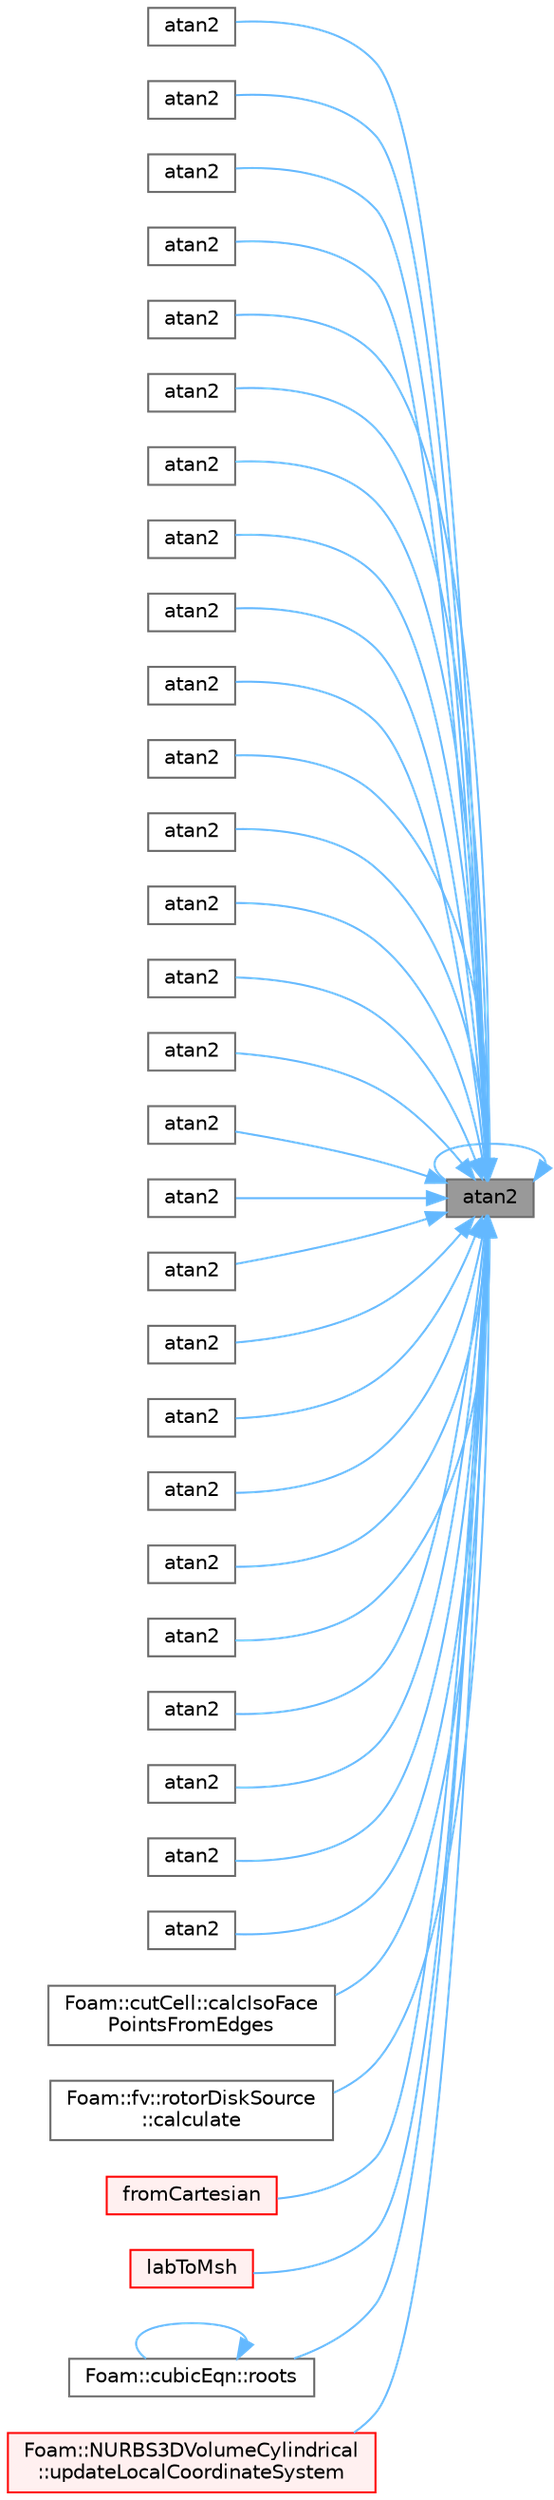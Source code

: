digraph "atan2"
{
 // LATEX_PDF_SIZE
  bgcolor="transparent";
  edge [fontname=Helvetica,fontsize=10,labelfontname=Helvetica,labelfontsize=10];
  node [fontname=Helvetica,fontsize=10,shape=box,height=0.2,width=0.4];
  rankdir="RL";
  Node1 [id="Node000001",label="atan2",height=0.2,width=0.4,color="gray40", fillcolor="grey60", style="filled", fontcolor="black",tooltip=" "];
  Node1 -> Node2 [id="edge1_Node000001_Node000002",dir="back",color="steelblue1",style="solid",tooltip=" "];
  Node2 [id="Node000002",label="atan2",height=0.2,width=0.4,color="grey40", fillcolor="white", style="filled",URL="$namespaceFoam.html#afc3bf422185a1ca2610b15c8a4251d78",tooltip=" "];
  Node1 -> Node3 [id="edge2_Node000001_Node000003",dir="back",color="steelblue1",style="solid",tooltip=" "];
  Node3 [id="Node000003",label="atan2",height=0.2,width=0.4,color="grey40", fillcolor="white", style="filled",URL="$namespaceFoam.html#af68f7b20210e72b1da1a13597176935c",tooltip=" "];
  Node1 -> Node4 [id="edge3_Node000001_Node000004",dir="back",color="steelblue1",style="solid",tooltip=" "];
  Node4 [id="Node000004",label="atan2",height=0.2,width=0.4,color="grey40", fillcolor="white", style="filled",URL="$namespaceFoam.html#ae2c976d18d9f22df9344b380e3374458",tooltip=" "];
  Node1 -> Node5 [id="edge4_Node000001_Node000005",dir="back",color="steelblue1",style="solid",tooltip=" "];
  Node5 [id="Node000005",label="atan2",height=0.2,width=0.4,color="grey40", fillcolor="white", style="filled",URL="$namespaceFoam.html#a285412423c468f8f8f28af868ed70dd7",tooltip=" "];
  Node1 -> Node6 [id="edge5_Node000001_Node000006",dir="back",color="steelblue1",style="solid",tooltip=" "];
  Node6 [id="Node000006",label="atan2",height=0.2,width=0.4,color="grey40", fillcolor="white", style="filled",URL="$namespaceFoam.html#a818e58ccb5f239477fe70e5b1c0c9bda",tooltip=" "];
  Node1 -> Node7 [id="edge6_Node000001_Node000007",dir="back",color="steelblue1",style="solid",tooltip=" "];
  Node7 [id="Node000007",label="atan2",height=0.2,width=0.4,color="grey40", fillcolor="white", style="filled",URL="$namespaceFoam.html#aba721449cfdb92e098d1d0d8e3b7548c",tooltip=" "];
  Node1 -> Node8 [id="edge7_Node000001_Node000008",dir="back",color="steelblue1",style="solid",tooltip=" "];
  Node8 [id="Node000008",label="atan2",height=0.2,width=0.4,color="grey40", fillcolor="white", style="filled",URL="$namespaceFoam.html#a62fa31f7c3f1aadb66c9f6e3e8cf1407",tooltip=" "];
  Node1 -> Node9 [id="edge8_Node000001_Node000009",dir="back",color="steelblue1",style="solid",tooltip=" "];
  Node9 [id="Node000009",label="atan2",height=0.2,width=0.4,color="grey40", fillcolor="white", style="filled",URL="$namespaceFoam.html#ab74efc5e3f49cd85db6e1b5a578f1605",tooltip=" "];
  Node1 -> Node1 [id="edge9_Node000001_Node000001",dir="back",color="steelblue1",style="solid",tooltip=" "];
  Node1 -> Node10 [id="edge10_Node000001_Node000010",dir="back",color="steelblue1",style="solid",tooltip=" "];
  Node10 [id="Node000010",label="atan2",height=0.2,width=0.4,color="grey40", fillcolor="white", style="filled",URL="$namespaceFoam.html#a24fd7caa4e5886f9b2027b169e1a5ba5",tooltip=" "];
  Node1 -> Node11 [id="edge11_Node000001_Node000011",dir="back",color="steelblue1",style="solid",tooltip=" "];
  Node11 [id="Node000011",label="atan2",height=0.2,width=0.4,color="grey40", fillcolor="white", style="filled",URL="$namespaceFoam.html#a3165f6be025033eda2e3d7a83808cd8d",tooltip=" "];
  Node1 -> Node12 [id="edge12_Node000001_Node000012",dir="back",color="steelblue1",style="solid",tooltip=" "];
  Node12 [id="Node000012",label="atan2",height=0.2,width=0.4,color="grey40", fillcolor="white", style="filled",URL="$namespaceFoam.html#ac75db8da28b973c833570d46fd8ca3f9",tooltip=" "];
  Node1 -> Node13 [id="edge13_Node000001_Node000013",dir="back",color="steelblue1",style="solid",tooltip=" "];
  Node13 [id="Node000013",label="atan2",height=0.2,width=0.4,color="grey40", fillcolor="white", style="filled",URL="$namespaceFoam.html#a3b023db943c2707a3f44037971fda8b5",tooltip=" "];
  Node1 -> Node14 [id="edge14_Node000001_Node000014",dir="back",color="steelblue1",style="solid",tooltip=" "];
  Node14 [id="Node000014",label="atan2",height=0.2,width=0.4,color="grey40", fillcolor="white", style="filled",URL="$namespaceFoam.html#a3e47a1db5a29f0aa25ad233f9692b163",tooltip=" "];
  Node1 -> Node15 [id="edge15_Node000001_Node000015",dir="back",color="steelblue1",style="solid",tooltip=" "];
  Node15 [id="Node000015",label="atan2",height=0.2,width=0.4,color="grey40", fillcolor="white", style="filled",URL="$namespaceFoam.html#ab2870605377ace2a7ff4bdd160a19d72",tooltip=" "];
  Node1 -> Node16 [id="edge16_Node000001_Node000016",dir="back",color="steelblue1",style="solid",tooltip=" "];
  Node16 [id="Node000016",label="atan2",height=0.2,width=0.4,color="grey40", fillcolor="white", style="filled",URL="$namespaceFoam.html#a7e0b41490b6ecc97cd2527ba19e844ca",tooltip=" "];
  Node1 -> Node17 [id="edge17_Node000001_Node000017",dir="back",color="steelblue1",style="solid",tooltip=" "];
  Node17 [id="Node000017",label="atan2",height=0.2,width=0.4,color="grey40", fillcolor="white", style="filled",URL="$namespaceFoam.html#a6b1171b0ea1bc978c6406a4f718a5b81",tooltip=" "];
  Node1 -> Node18 [id="edge18_Node000001_Node000018",dir="back",color="steelblue1",style="solid",tooltip=" "];
  Node18 [id="Node000018",label="atan2",height=0.2,width=0.4,color="grey40", fillcolor="white", style="filled",URL="$namespaceFoam.html#a2841c6ac7388526fba272ef47bc9b866",tooltip=" "];
  Node1 -> Node19 [id="edge19_Node000001_Node000019",dir="back",color="steelblue1",style="solid",tooltip=" "];
  Node19 [id="Node000019",label="atan2",height=0.2,width=0.4,color="grey40", fillcolor="white", style="filled",URL="$namespaceFoam.html#a1d4c77db06e1cdc9ebe84bd5130dfc5f",tooltip=" "];
  Node1 -> Node20 [id="edge20_Node000001_Node000020",dir="back",color="steelblue1",style="solid",tooltip=" "];
  Node20 [id="Node000020",label="atan2",height=0.2,width=0.4,color="grey40", fillcolor="white", style="filled",URL="$namespaceFoam.html#a6e7327482ee8cd5e6394ddf75d8d72b6",tooltip=" "];
  Node1 -> Node21 [id="edge21_Node000001_Node000021",dir="back",color="steelblue1",style="solid",tooltip=" "];
  Node21 [id="Node000021",label="atan2",height=0.2,width=0.4,color="grey40", fillcolor="white", style="filled",URL="$namespaceFoam.html#a90b3a8e5b56caebf56b29db92aaad502",tooltip=" "];
  Node1 -> Node22 [id="edge22_Node000001_Node000022",dir="back",color="steelblue1",style="solid",tooltip=" "];
  Node22 [id="Node000022",label="atan2",height=0.2,width=0.4,color="grey40", fillcolor="white", style="filled",URL="$namespaceFoam.html#ac5c7038283a6cd3fdc50c3401bc5e1ae",tooltip=" "];
  Node1 -> Node23 [id="edge23_Node000001_Node000023",dir="back",color="steelblue1",style="solid",tooltip=" "];
  Node23 [id="Node000023",label="atan2",height=0.2,width=0.4,color="grey40", fillcolor="white", style="filled",URL="$namespaceFoam.html#ad57bff61c7e1ee2cba0a86b6a9649549",tooltip=" "];
  Node1 -> Node24 [id="edge24_Node000001_Node000024",dir="back",color="steelblue1",style="solid",tooltip=" "];
  Node24 [id="Node000024",label="atan2",height=0.2,width=0.4,color="grey40", fillcolor="white", style="filled",URL="$namespaceFoam.html#a4043b3d9a168ccafacb12ea4dc389888",tooltip=" "];
  Node1 -> Node25 [id="edge25_Node000001_Node000025",dir="back",color="steelblue1",style="solid",tooltip=" "];
  Node25 [id="Node000025",label="atan2",height=0.2,width=0.4,color="grey40", fillcolor="white", style="filled",URL="$namespaceFoam.html#a422ff1fc3452932096446e20f27e7993",tooltip=" "];
  Node1 -> Node26 [id="edge26_Node000001_Node000026",dir="back",color="steelblue1",style="solid",tooltip=" "];
  Node26 [id="Node000026",label="atan2",height=0.2,width=0.4,color="grey40", fillcolor="white", style="filled",URL="$namespaceFoam.html#a0ba0ca9fde03faefc5e0fea440f31cf3",tooltip=" "];
  Node1 -> Node27 [id="edge27_Node000001_Node000027",dir="back",color="steelblue1",style="solid",tooltip=" "];
  Node27 [id="Node000027",label="atan2",height=0.2,width=0.4,color="grey40", fillcolor="white", style="filled",URL="$namespaceFoam.html#ac815084d1de8fdc813de06953466b665",tooltip=" "];
  Node1 -> Node28 [id="edge28_Node000001_Node000028",dir="back",color="steelblue1",style="solid",tooltip=" "];
  Node28 [id="Node000028",label="atan2",height=0.2,width=0.4,color="grey40", fillcolor="white", style="filled",URL="$namespaceFoam.html#a23cf1cd160dadb84b5166ad3ad137eb5",tooltip=" "];
  Node1 -> Node29 [id="edge29_Node000001_Node000029",dir="back",color="steelblue1",style="solid",tooltip=" "];
  Node29 [id="Node000029",label="Foam::cutCell::calcIsoFace\lPointsFromEdges",height=0.2,width=0.4,color="grey40", fillcolor="white", style="filled",URL="$classFoam_1_1cutCell.html#aef7af35d6a6fecbd124629b37429de63",tooltip=" "];
  Node1 -> Node30 [id="edge30_Node000001_Node000030",dir="back",color="steelblue1",style="solid",tooltip=" "];
  Node30 [id="Node000030",label="Foam::fv::rotorDiskSource\l::calculate",height=0.2,width=0.4,color="grey40", fillcolor="white", style="filled",URL="$classFoam_1_1fv_1_1rotorDiskSource.html#a0ef5630c93901e39867160ebad920cd6",tooltip=" "];
  Node1 -> Node31 [id="edge31_Node000001_Node000031",dir="back",color="steelblue1",style="solid",tooltip=" "];
  Node31 [id="Node000031",label="fromCartesian",height=0.2,width=0.4,color="red", fillcolor="#FFF0F0", style="filled",URL="$namespaceFoam.html#ac275e046c22974d0da03dc97ff07ffae",tooltip=" "];
  Node1 -> Node34 [id="edge32_Node000001_Node000034",dir="back",color="steelblue1",style="solid",tooltip=" "];
  Node34 [id="Node000034",label="labToMsh",height=0.2,width=0.4,color="red", fillcolor="#FFF0F0", style="filled",URL="$namespaceFoam.html#a45ec797cf120adec53e7071206a50e81",tooltip=" "];
  Node1 -> Node38 [id="edge33_Node000001_Node000038",dir="back",color="steelblue1",style="solid",tooltip=" "];
  Node38 [id="Node000038",label="Foam::cubicEqn::roots",height=0.2,width=0.4,color="grey40", fillcolor="white", style="filled",URL="$classFoam_1_1cubicEqn.html#aac1e617116f18128060be55c5042b8e7",tooltip=" "];
  Node38 -> Node38 [id="edge34_Node000038_Node000038",dir="back",color="steelblue1",style="solid",tooltip=" "];
  Node1 -> Node39 [id="edge35_Node000001_Node000039",dir="back",color="steelblue1",style="solid",tooltip=" "];
  Node39 [id="Node000039",label="Foam::NURBS3DVolumeCylindrical\l::updateLocalCoordinateSystem",height=0.2,width=0.4,color="red", fillcolor="#FFF0F0", style="filled",URL="$classFoam_1_1NURBS3DVolumeCylindrical.html#a337219be2fa03b655605faf12cbebf1b",tooltip=" "];
}
